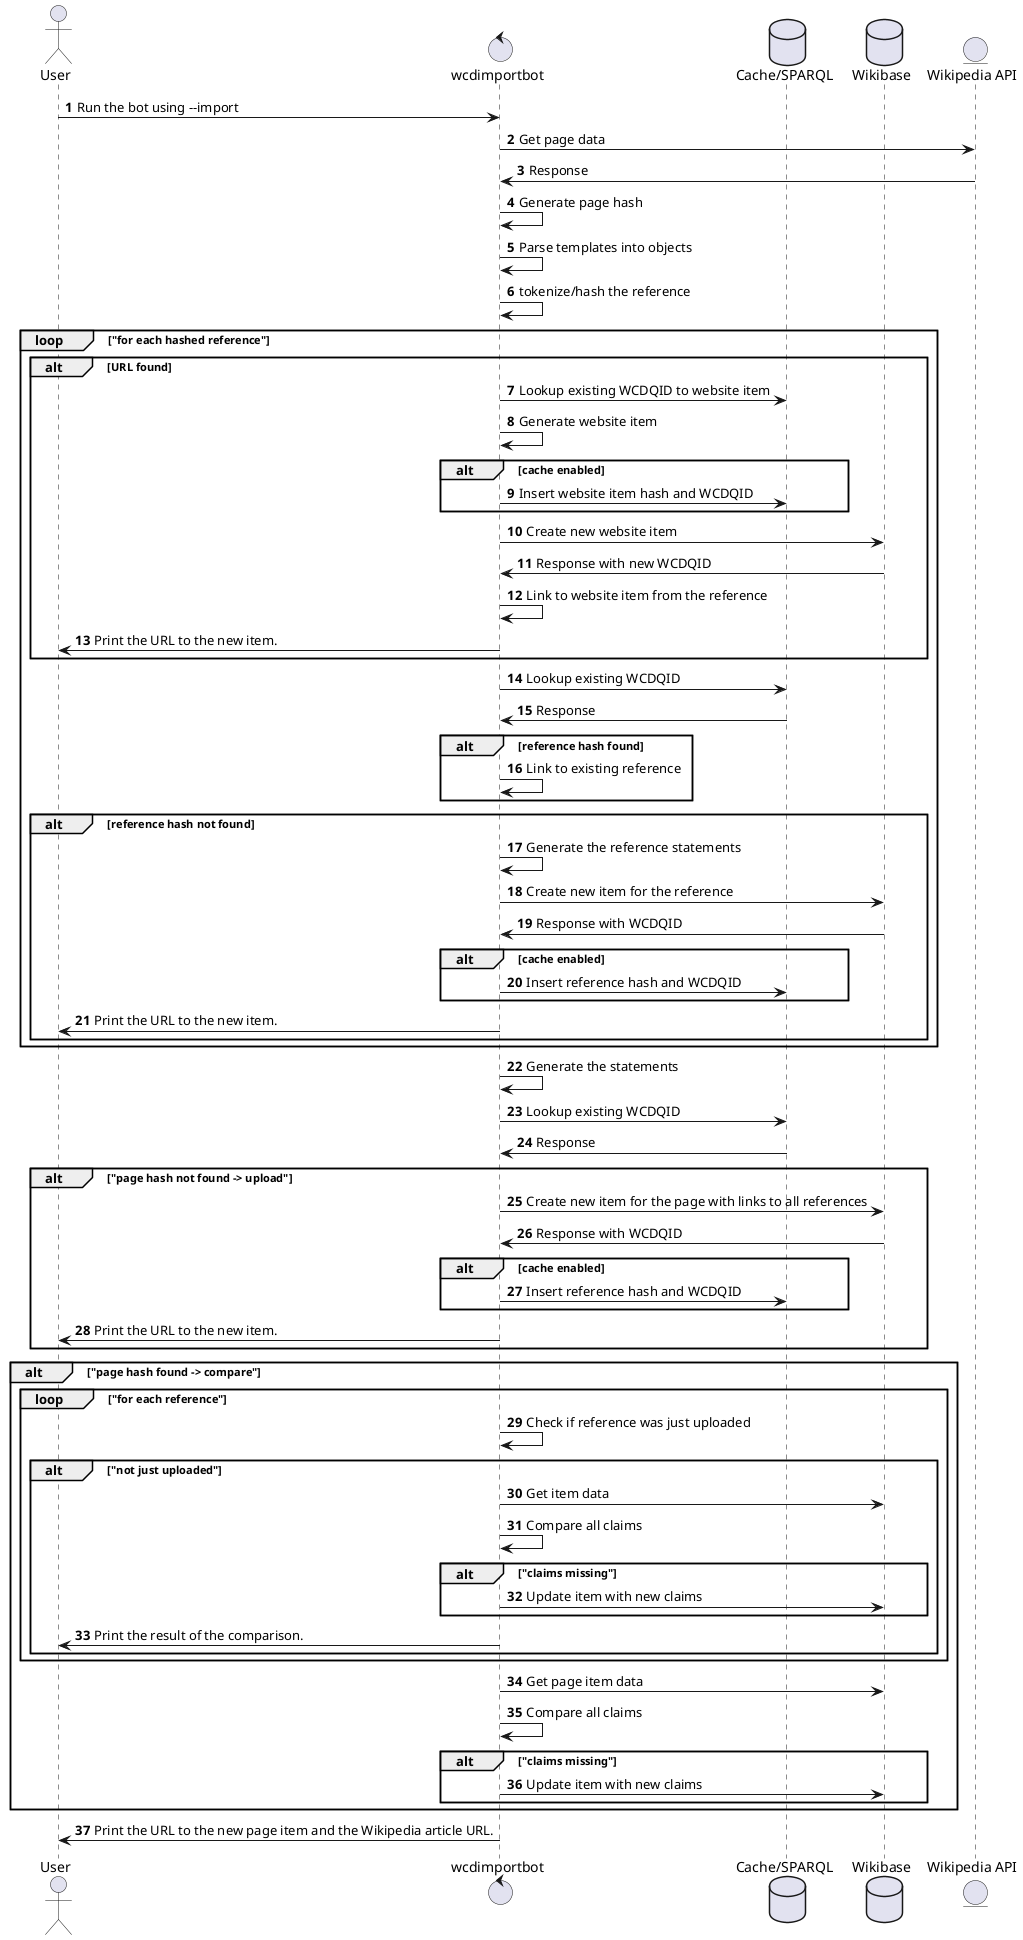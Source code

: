 @startuml
'https://plantuml.com/sequence-diagram

'The databases are editable by the bot, the entity is not.

autonumber
actor User as user
control wcdimportbot
database "Cache/SPARQL" as Cache
database Wikibase
entity "Wikipedia API" as wikipediaapi
user -> wcdimportbot: Run the bot using --import
wcdimportbot -> wikipediaapi: Get page data
wikipediaapi -> wcdimportbot: Response
wcdimportbot -> wcdimportbot: Generate page hash
wcdimportbot -> wcdimportbot: Parse templates into objects
wcdimportbot -> wcdimportbot: tokenize/hash the reference
loop "for each hashed reference"
    alt URL found
        wcdimportbot -> Cache: Lookup existing WCDQID to website item
        wcdimportbot -> wcdimportbot: Generate website item
        alt cache enabled
            wcdimportbot -> Cache: Insert website item hash and WCDQID
        end
        wcdimportbot -> Wikibase: Create new website item
        Wikibase -> wcdimportbot: Response with new WCDQID
        wcdimportbot -> wcdimportbot: Link to website item from the reference
        wcdimportbot -> user: Print the URL to the new item.
    end
    wcdimportbot -> Cache: Lookup existing WCDQID
    Cache -> wcdimportbot: Response
    alt reference hash found
        wcdimportbot -> wcdimportbot: Link to existing reference
    end
    alt reference hash not found
        wcdimportbot -> wcdimportbot: Generate the reference statements
        wcdimportbot -> Wikibase: Create new item for the reference
        Wikibase -> wcdimportbot: Response with WCDQID
        alt cache enabled
            wcdimportbot -> Cache: Insert reference hash and WCDQID
        end
        wcdimportbot -> user: Print the URL to the new item.
    end
end
wcdimportbot -> wcdimportbot: Generate the statements
wcdimportbot -> Cache: Lookup existing WCDQID
Cache -> wcdimportbot: Response
alt "page hash not found -> upload"
    wcdimportbot -> Wikibase: Create new item for the page with links to all references
    Wikibase -> wcdimportbot: Response with WCDQID
    alt cache enabled
        wcdimportbot -> Cache: Insert reference hash and WCDQID
    end
    wcdimportbot -> user: Print the URL to the new item.
end
alt "page hash found -> compare"
    loop "for each reference"
        wcdimportbot -> wcdimportbot: Check if reference was just uploaded
        alt "not just uploaded"
            wcdimportbot -> Wikibase: Get item data
            wcdimportbot -> wcdimportbot: Compare all claims
            alt "claims missing"
                wcdimportbot -> Wikibase: Update item with new claims
            end
            wcdimportbot -> user: Print the result of the comparison.
        end
    end
    wcdimportbot -> Wikibase: Get page item data
    wcdimportbot -> wcdimportbot: Compare all claims
    alt "claims missing"
        wcdimportbot -> Wikibase: Update item with new claims
    end
end
wcdimportbot -> user: Print the URL to the new page item and the Wikipedia article URL.
@enduml
